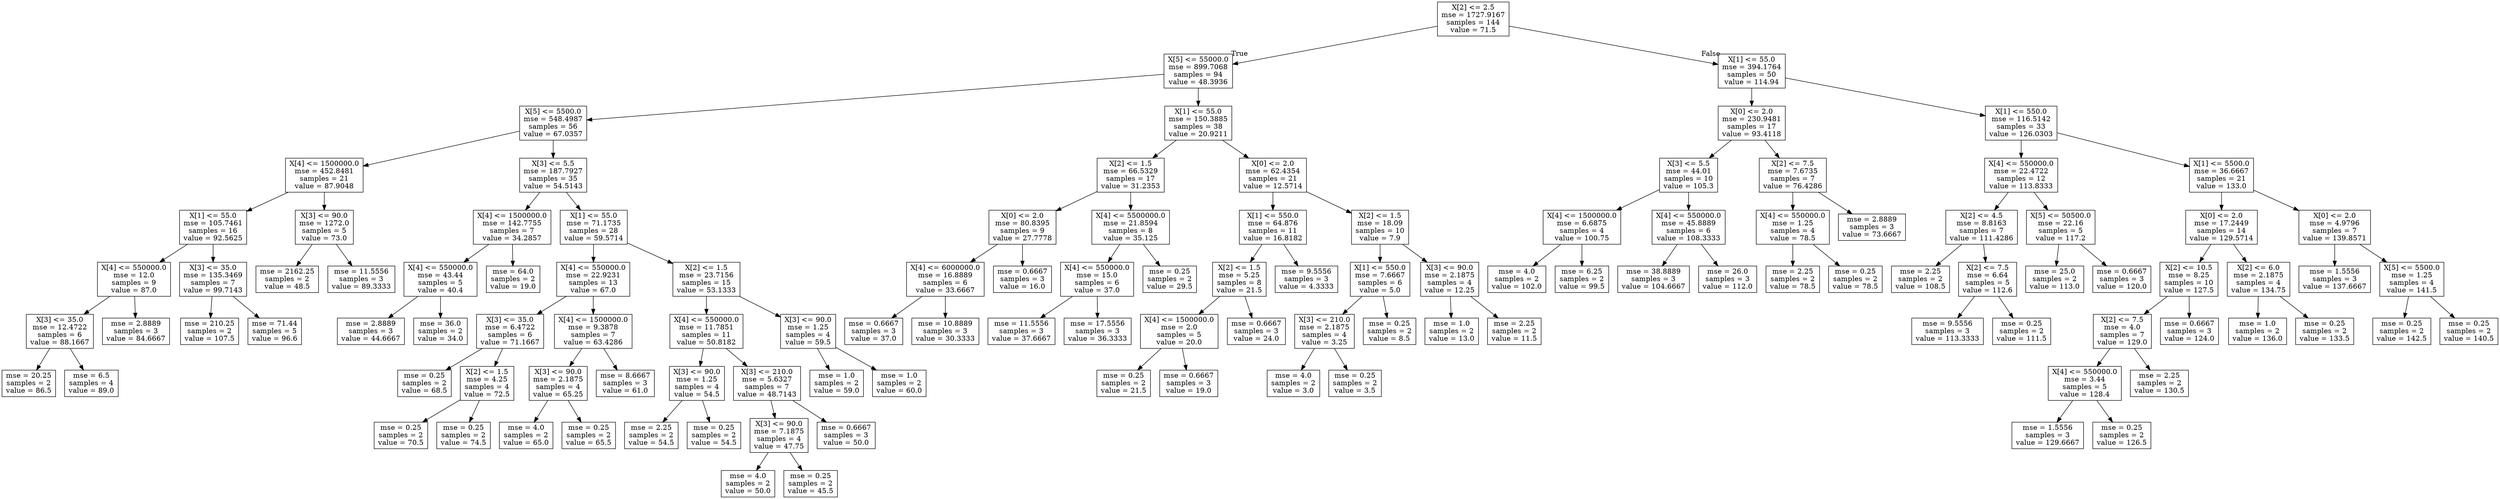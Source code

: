 digraph Tree {
node [shape=box] ;
0 [label="X[2] <= 2.5\nmse = 1727.9167\nsamples = 144\nvalue = 71.5"] ;
1 [label="X[5] <= 55000.0\nmse = 899.7068\nsamples = 94\nvalue = 48.3936"] ;
0 -> 1 [labeldistance=2.5, labelangle=45, headlabel="True"] ;
2 [label="X[5] <= 5500.0\nmse = 548.4987\nsamples = 56\nvalue = 67.0357"] ;
1 -> 2 ;
3 [label="X[4] <= 1500000.0\nmse = 452.8481\nsamples = 21\nvalue = 87.9048"] ;
2 -> 3 ;
4 [label="X[1] <= 55.0\nmse = 105.7461\nsamples = 16\nvalue = 92.5625"] ;
3 -> 4 ;
5 [label="X[4] <= 550000.0\nmse = 12.0\nsamples = 9\nvalue = 87.0"] ;
4 -> 5 ;
6 [label="X[3] <= 35.0\nmse = 12.4722\nsamples = 6\nvalue = 88.1667"] ;
5 -> 6 ;
7 [label="mse = 20.25\nsamples = 2\nvalue = 86.5"] ;
6 -> 7 ;
8 [label="mse = 6.5\nsamples = 4\nvalue = 89.0"] ;
6 -> 8 ;
9 [label="mse = 2.8889\nsamples = 3\nvalue = 84.6667"] ;
5 -> 9 ;
10 [label="X[3] <= 35.0\nmse = 135.3469\nsamples = 7\nvalue = 99.7143"] ;
4 -> 10 ;
11 [label="mse = 210.25\nsamples = 2\nvalue = 107.5"] ;
10 -> 11 ;
12 [label="mse = 71.44\nsamples = 5\nvalue = 96.6"] ;
10 -> 12 ;
13 [label="X[3] <= 90.0\nmse = 1272.0\nsamples = 5\nvalue = 73.0"] ;
3 -> 13 ;
14 [label="mse = 2162.25\nsamples = 2\nvalue = 48.5"] ;
13 -> 14 ;
15 [label="mse = 11.5556\nsamples = 3\nvalue = 89.3333"] ;
13 -> 15 ;
16 [label="X[3] <= 5.5\nmse = 187.7927\nsamples = 35\nvalue = 54.5143"] ;
2 -> 16 ;
17 [label="X[4] <= 1500000.0\nmse = 142.7755\nsamples = 7\nvalue = 34.2857"] ;
16 -> 17 ;
18 [label="X[4] <= 550000.0\nmse = 43.44\nsamples = 5\nvalue = 40.4"] ;
17 -> 18 ;
19 [label="mse = 2.8889\nsamples = 3\nvalue = 44.6667"] ;
18 -> 19 ;
20 [label="mse = 36.0\nsamples = 2\nvalue = 34.0"] ;
18 -> 20 ;
21 [label="mse = 64.0\nsamples = 2\nvalue = 19.0"] ;
17 -> 21 ;
22 [label="X[1] <= 55.0\nmse = 71.1735\nsamples = 28\nvalue = 59.5714"] ;
16 -> 22 ;
23 [label="X[4] <= 550000.0\nmse = 22.9231\nsamples = 13\nvalue = 67.0"] ;
22 -> 23 ;
24 [label="X[3] <= 35.0\nmse = 6.4722\nsamples = 6\nvalue = 71.1667"] ;
23 -> 24 ;
25 [label="mse = 0.25\nsamples = 2\nvalue = 68.5"] ;
24 -> 25 ;
26 [label="X[2] <= 1.5\nmse = 4.25\nsamples = 4\nvalue = 72.5"] ;
24 -> 26 ;
27 [label="mse = 0.25\nsamples = 2\nvalue = 70.5"] ;
26 -> 27 ;
28 [label="mse = 0.25\nsamples = 2\nvalue = 74.5"] ;
26 -> 28 ;
29 [label="X[4] <= 1500000.0\nmse = 9.3878\nsamples = 7\nvalue = 63.4286"] ;
23 -> 29 ;
30 [label="X[3] <= 90.0\nmse = 2.1875\nsamples = 4\nvalue = 65.25"] ;
29 -> 30 ;
31 [label="mse = 4.0\nsamples = 2\nvalue = 65.0"] ;
30 -> 31 ;
32 [label="mse = 0.25\nsamples = 2\nvalue = 65.5"] ;
30 -> 32 ;
33 [label="mse = 8.6667\nsamples = 3\nvalue = 61.0"] ;
29 -> 33 ;
34 [label="X[2] <= 1.5\nmse = 23.7156\nsamples = 15\nvalue = 53.1333"] ;
22 -> 34 ;
35 [label="X[4] <= 550000.0\nmse = 11.7851\nsamples = 11\nvalue = 50.8182"] ;
34 -> 35 ;
36 [label="X[3] <= 90.0\nmse = 1.25\nsamples = 4\nvalue = 54.5"] ;
35 -> 36 ;
37 [label="mse = 2.25\nsamples = 2\nvalue = 54.5"] ;
36 -> 37 ;
38 [label="mse = 0.25\nsamples = 2\nvalue = 54.5"] ;
36 -> 38 ;
39 [label="X[3] <= 210.0\nmse = 5.6327\nsamples = 7\nvalue = 48.7143"] ;
35 -> 39 ;
40 [label="X[3] <= 90.0\nmse = 7.1875\nsamples = 4\nvalue = 47.75"] ;
39 -> 40 ;
41 [label="mse = 4.0\nsamples = 2\nvalue = 50.0"] ;
40 -> 41 ;
42 [label="mse = 0.25\nsamples = 2\nvalue = 45.5"] ;
40 -> 42 ;
43 [label="mse = 0.6667\nsamples = 3\nvalue = 50.0"] ;
39 -> 43 ;
44 [label="X[3] <= 90.0\nmse = 1.25\nsamples = 4\nvalue = 59.5"] ;
34 -> 44 ;
45 [label="mse = 1.0\nsamples = 2\nvalue = 59.0"] ;
44 -> 45 ;
46 [label="mse = 1.0\nsamples = 2\nvalue = 60.0"] ;
44 -> 46 ;
47 [label="X[1] <= 55.0\nmse = 150.3885\nsamples = 38\nvalue = 20.9211"] ;
1 -> 47 ;
48 [label="X[2] <= 1.5\nmse = 66.5329\nsamples = 17\nvalue = 31.2353"] ;
47 -> 48 ;
49 [label="X[0] <= 2.0\nmse = 80.8395\nsamples = 9\nvalue = 27.7778"] ;
48 -> 49 ;
50 [label="X[4] <= 6000000.0\nmse = 16.8889\nsamples = 6\nvalue = 33.6667"] ;
49 -> 50 ;
51 [label="mse = 0.6667\nsamples = 3\nvalue = 37.0"] ;
50 -> 51 ;
52 [label="mse = 10.8889\nsamples = 3\nvalue = 30.3333"] ;
50 -> 52 ;
53 [label="mse = 0.6667\nsamples = 3\nvalue = 16.0"] ;
49 -> 53 ;
54 [label="X[4] <= 5500000.0\nmse = 21.8594\nsamples = 8\nvalue = 35.125"] ;
48 -> 54 ;
55 [label="X[4] <= 550000.0\nmse = 15.0\nsamples = 6\nvalue = 37.0"] ;
54 -> 55 ;
56 [label="mse = 11.5556\nsamples = 3\nvalue = 37.6667"] ;
55 -> 56 ;
57 [label="mse = 17.5556\nsamples = 3\nvalue = 36.3333"] ;
55 -> 57 ;
58 [label="mse = 0.25\nsamples = 2\nvalue = 29.5"] ;
54 -> 58 ;
59 [label="X[0] <= 2.0\nmse = 62.4354\nsamples = 21\nvalue = 12.5714"] ;
47 -> 59 ;
60 [label="X[1] <= 550.0\nmse = 64.876\nsamples = 11\nvalue = 16.8182"] ;
59 -> 60 ;
61 [label="X[2] <= 1.5\nmse = 5.25\nsamples = 8\nvalue = 21.5"] ;
60 -> 61 ;
62 [label="X[4] <= 1500000.0\nmse = 2.0\nsamples = 5\nvalue = 20.0"] ;
61 -> 62 ;
63 [label="mse = 0.25\nsamples = 2\nvalue = 21.5"] ;
62 -> 63 ;
64 [label="mse = 0.6667\nsamples = 3\nvalue = 19.0"] ;
62 -> 64 ;
65 [label="mse = 0.6667\nsamples = 3\nvalue = 24.0"] ;
61 -> 65 ;
66 [label="mse = 9.5556\nsamples = 3\nvalue = 4.3333"] ;
60 -> 66 ;
67 [label="X[2] <= 1.5\nmse = 18.09\nsamples = 10\nvalue = 7.9"] ;
59 -> 67 ;
68 [label="X[1] <= 550.0\nmse = 7.6667\nsamples = 6\nvalue = 5.0"] ;
67 -> 68 ;
69 [label="X[3] <= 210.0\nmse = 2.1875\nsamples = 4\nvalue = 3.25"] ;
68 -> 69 ;
70 [label="mse = 4.0\nsamples = 2\nvalue = 3.0"] ;
69 -> 70 ;
71 [label="mse = 0.25\nsamples = 2\nvalue = 3.5"] ;
69 -> 71 ;
72 [label="mse = 0.25\nsamples = 2\nvalue = 8.5"] ;
68 -> 72 ;
73 [label="X[3] <= 90.0\nmse = 2.1875\nsamples = 4\nvalue = 12.25"] ;
67 -> 73 ;
74 [label="mse = 1.0\nsamples = 2\nvalue = 13.0"] ;
73 -> 74 ;
75 [label="mse = 2.25\nsamples = 2\nvalue = 11.5"] ;
73 -> 75 ;
76 [label="X[1] <= 55.0\nmse = 394.1764\nsamples = 50\nvalue = 114.94"] ;
0 -> 76 [labeldistance=2.5, labelangle=-45, headlabel="False"] ;
77 [label="X[0] <= 2.0\nmse = 230.9481\nsamples = 17\nvalue = 93.4118"] ;
76 -> 77 ;
78 [label="X[3] <= 5.5\nmse = 44.01\nsamples = 10\nvalue = 105.3"] ;
77 -> 78 ;
79 [label="X[4] <= 1500000.0\nmse = 6.6875\nsamples = 4\nvalue = 100.75"] ;
78 -> 79 ;
80 [label="mse = 4.0\nsamples = 2\nvalue = 102.0"] ;
79 -> 80 ;
81 [label="mse = 6.25\nsamples = 2\nvalue = 99.5"] ;
79 -> 81 ;
82 [label="X[4] <= 550000.0\nmse = 45.8889\nsamples = 6\nvalue = 108.3333"] ;
78 -> 82 ;
83 [label="mse = 38.8889\nsamples = 3\nvalue = 104.6667"] ;
82 -> 83 ;
84 [label="mse = 26.0\nsamples = 3\nvalue = 112.0"] ;
82 -> 84 ;
85 [label="X[2] <= 7.5\nmse = 7.6735\nsamples = 7\nvalue = 76.4286"] ;
77 -> 85 ;
86 [label="X[4] <= 550000.0\nmse = 1.25\nsamples = 4\nvalue = 78.5"] ;
85 -> 86 ;
87 [label="mse = 2.25\nsamples = 2\nvalue = 78.5"] ;
86 -> 87 ;
88 [label="mse = 0.25\nsamples = 2\nvalue = 78.5"] ;
86 -> 88 ;
89 [label="mse = 2.8889\nsamples = 3\nvalue = 73.6667"] ;
85 -> 89 ;
90 [label="X[1] <= 550.0\nmse = 116.5142\nsamples = 33\nvalue = 126.0303"] ;
76 -> 90 ;
91 [label="X[4] <= 550000.0\nmse = 22.4722\nsamples = 12\nvalue = 113.8333"] ;
90 -> 91 ;
92 [label="X[2] <= 4.5\nmse = 8.8163\nsamples = 7\nvalue = 111.4286"] ;
91 -> 92 ;
93 [label="mse = 2.25\nsamples = 2\nvalue = 108.5"] ;
92 -> 93 ;
94 [label="X[2] <= 7.5\nmse = 6.64\nsamples = 5\nvalue = 112.6"] ;
92 -> 94 ;
95 [label="mse = 9.5556\nsamples = 3\nvalue = 113.3333"] ;
94 -> 95 ;
96 [label="mse = 0.25\nsamples = 2\nvalue = 111.5"] ;
94 -> 96 ;
97 [label="X[5] <= 50500.0\nmse = 22.16\nsamples = 5\nvalue = 117.2"] ;
91 -> 97 ;
98 [label="mse = 25.0\nsamples = 2\nvalue = 113.0"] ;
97 -> 98 ;
99 [label="mse = 0.6667\nsamples = 3\nvalue = 120.0"] ;
97 -> 99 ;
100 [label="X[1] <= 5500.0\nmse = 36.6667\nsamples = 21\nvalue = 133.0"] ;
90 -> 100 ;
101 [label="X[0] <= 2.0\nmse = 17.2449\nsamples = 14\nvalue = 129.5714"] ;
100 -> 101 ;
102 [label="X[2] <= 10.5\nmse = 8.25\nsamples = 10\nvalue = 127.5"] ;
101 -> 102 ;
103 [label="X[2] <= 7.5\nmse = 4.0\nsamples = 7\nvalue = 129.0"] ;
102 -> 103 ;
104 [label="X[4] <= 550000.0\nmse = 3.44\nsamples = 5\nvalue = 128.4"] ;
103 -> 104 ;
105 [label="mse = 1.5556\nsamples = 3\nvalue = 129.6667"] ;
104 -> 105 ;
106 [label="mse = 0.25\nsamples = 2\nvalue = 126.5"] ;
104 -> 106 ;
107 [label="mse = 2.25\nsamples = 2\nvalue = 130.5"] ;
103 -> 107 ;
108 [label="mse = 0.6667\nsamples = 3\nvalue = 124.0"] ;
102 -> 108 ;
109 [label="X[2] <= 6.0\nmse = 2.1875\nsamples = 4\nvalue = 134.75"] ;
101 -> 109 ;
110 [label="mse = 1.0\nsamples = 2\nvalue = 136.0"] ;
109 -> 110 ;
111 [label="mse = 0.25\nsamples = 2\nvalue = 133.5"] ;
109 -> 111 ;
112 [label="X[0] <= 2.0\nmse = 4.9796\nsamples = 7\nvalue = 139.8571"] ;
100 -> 112 ;
113 [label="mse = 1.5556\nsamples = 3\nvalue = 137.6667"] ;
112 -> 113 ;
114 [label="X[5] <= 5500.0\nmse = 1.25\nsamples = 4\nvalue = 141.5"] ;
112 -> 114 ;
115 [label="mse = 0.25\nsamples = 2\nvalue = 142.5"] ;
114 -> 115 ;
116 [label="mse = 0.25\nsamples = 2\nvalue = 140.5"] ;
114 -> 116 ;
}